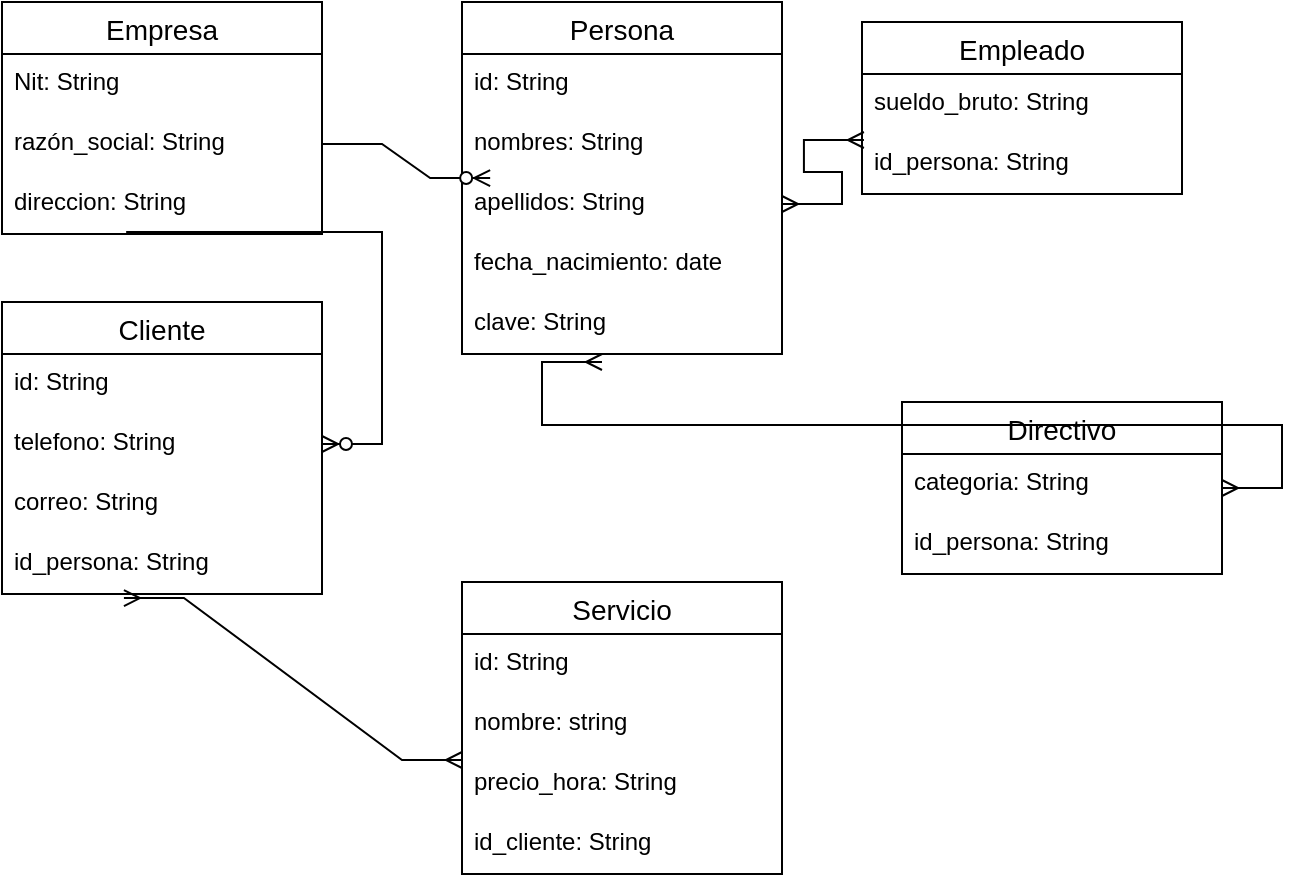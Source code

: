 <mxfile version="20.4.1" type="github"><diagram id="1xkqf91_nlWIGy7i5uqU" name="Página-1"><mxGraphModel dx="781" dy="474" grid="1" gridSize="10" guides="1" tooltips="1" connect="1" arrows="1" fold="1" page="1" pageScale="1" pageWidth="827" pageHeight="1169" math="0" shadow="0"><root><mxCell id="0"/><mxCell id="1" parent="0"/><mxCell id="wdgPo3weZ_US-8FufRD4-1" value="Empresa" style="swimlane;fontStyle=0;childLayout=stackLayout;horizontal=1;startSize=26;horizontalStack=0;resizeParent=1;resizeParentMax=0;resizeLast=0;collapsible=1;marginBottom=0;align=center;fontSize=14;" parent="1" vertex="1"><mxGeometry x="80" y="50" width="160" height="116" as="geometry"/></mxCell><mxCell id="wdgPo3weZ_US-8FufRD4-2" value="Nit: String" style="text;strokeColor=none;fillColor=none;spacingLeft=4;spacingRight=4;overflow=hidden;rotatable=0;points=[[0,0.5],[1,0.5]];portConstraint=eastwest;fontSize=12;" parent="wdgPo3weZ_US-8FufRD4-1" vertex="1"><mxGeometry y="26" width="160" height="30" as="geometry"/></mxCell><mxCell id="wdgPo3weZ_US-8FufRD4-3" value="razón_social: String" style="text;strokeColor=none;fillColor=none;spacingLeft=4;spacingRight=4;overflow=hidden;rotatable=0;points=[[0,0.5],[1,0.5]];portConstraint=eastwest;fontSize=12;" parent="wdgPo3weZ_US-8FufRD4-1" vertex="1"><mxGeometry y="56" width="160" height="30" as="geometry"/></mxCell><mxCell id="wdgPo3weZ_US-8FufRD4-4" value="direccion: String" style="text;strokeColor=none;fillColor=none;spacingLeft=4;spacingRight=4;overflow=hidden;rotatable=0;points=[[0,0.5],[1,0.5]];portConstraint=eastwest;fontSize=12;" parent="wdgPo3weZ_US-8FufRD4-1" vertex="1"><mxGeometry y="86" width="160" height="30" as="geometry"/></mxCell><mxCell id="wdgPo3weZ_US-8FufRD4-5" value="Persona" style="swimlane;fontStyle=0;childLayout=stackLayout;horizontal=1;startSize=26;horizontalStack=0;resizeParent=1;resizeParentMax=0;resizeLast=0;collapsible=1;marginBottom=0;align=center;fontSize=14;" parent="1" vertex="1"><mxGeometry x="310" y="50" width="160" height="176" as="geometry"/></mxCell><mxCell id="wdgPo3weZ_US-8FufRD4-6" value="id: String" style="text;strokeColor=none;fillColor=none;spacingLeft=4;spacingRight=4;overflow=hidden;rotatable=0;points=[[0,0.5],[1,0.5]];portConstraint=eastwest;fontSize=12;" parent="wdgPo3weZ_US-8FufRD4-5" vertex="1"><mxGeometry y="26" width="160" height="30" as="geometry"/></mxCell><mxCell id="wdgPo3weZ_US-8FufRD4-7" value="nombres: String" style="text;strokeColor=none;fillColor=none;spacingLeft=4;spacingRight=4;overflow=hidden;rotatable=0;points=[[0,0.5],[1,0.5]];portConstraint=eastwest;fontSize=12;" parent="wdgPo3weZ_US-8FufRD4-5" vertex="1"><mxGeometry y="56" width="160" height="30" as="geometry"/></mxCell><mxCell id="wdgPo3weZ_US-8FufRD4-8" value="apellidos: String" style="text;strokeColor=none;fillColor=none;spacingLeft=4;spacingRight=4;overflow=hidden;rotatable=0;points=[[0,0.5],[1,0.5]];portConstraint=eastwest;fontSize=12;" parent="wdgPo3weZ_US-8FufRD4-5" vertex="1"><mxGeometry y="86" width="160" height="30" as="geometry"/></mxCell><mxCell id="wdgPo3weZ_US-8FufRD4-21" value="fecha_nacimiento: date" style="text;strokeColor=none;fillColor=none;spacingLeft=4;spacingRight=4;overflow=hidden;rotatable=0;points=[[0,0.5],[1,0.5]];portConstraint=eastwest;fontSize=12;" parent="wdgPo3weZ_US-8FufRD4-5" vertex="1"><mxGeometry y="116" width="160" height="30" as="geometry"/></mxCell><mxCell id="wdgPo3weZ_US-8FufRD4-22" value="clave: String" style="text;strokeColor=none;fillColor=none;spacingLeft=4;spacingRight=4;overflow=hidden;rotatable=0;points=[[0,0.5],[1,0.5]];portConstraint=eastwest;fontSize=12;" parent="wdgPo3weZ_US-8FufRD4-5" vertex="1"><mxGeometry y="146" width="160" height="30" as="geometry"/></mxCell><mxCell id="wdgPo3weZ_US-8FufRD4-9" value="Empleado" style="swimlane;fontStyle=0;childLayout=stackLayout;horizontal=1;startSize=26;horizontalStack=0;resizeParent=1;resizeParentMax=0;resizeLast=0;collapsible=1;marginBottom=0;align=center;fontSize=14;" parent="1" vertex="1"><mxGeometry x="510" y="60" width="160" height="86" as="geometry"/></mxCell><mxCell id="wdgPo3weZ_US-8FufRD4-10" value="sueldo_bruto: String" style="text;strokeColor=none;fillColor=none;spacingLeft=4;spacingRight=4;overflow=hidden;rotatable=0;points=[[0,0.5],[1,0.5]];portConstraint=eastwest;fontSize=12;" parent="wdgPo3weZ_US-8FufRD4-9" vertex="1"><mxGeometry y="26" width="160" height="30" as="geometry"/></mxCell><mxCell id="wdgPo3weZ_US-8FufRD4-11" value="id_persona: String" style="text;strokeColor=none;fillColor=none;spacingLeft=4;spacingRight=4;overflow=hidden;rotatable=0;points=[[0,0.5],[1,0.5]];portConstraint=eastwest;fontSize=12;" parent="wdgPo3weZ_US-8FufRD4-9" vertex="1"><mxGeometry y="56" width="160" height="30" as="geometry"/></mxCell><mxCell id="wdgPo3weZ_US-8FufRD4-13" value="Cliente" style="swimlane;fontStyle=0;childLayout=stackLayout;horizontal=1;startSize=26;horizontalStack=0;resizeParent=1;resizeParentMax=0;resizeLast=0;collapsible=1;marginBottom=0;align=center;fontSize=14;" parent="1" vertex="1"><mxGeometry x="80" y="200" width="160" height="146" as="geometry"/></mxCell><mxCell id="wdgPo3weZ_US-8FufRD4-14" value="id: String" style="text;strokeColor=none;fillColor=none;spacingLeft=4;spacingRight=4;overflow=hidden;rotatable=0;points=[[0,0.5],[1,0.5]];portConstraint=eastwest;fontSize=12;" parent="wdgPo3weZ_US-8FufRD4-13" vertex="1"><mxGeometry y="26" width="160" height="30" as="geometry"/></mxCell><mxCell id="wdgPo3weZ_US-8FufRD4-15" value="telefono: String" style="text;strokeColor=none;fillColor=none;spacingLeft=4;spacingRight=4;overflow=hidden;rotatable=0;points=[[0,0.5],[1,0.5]];portConstraint=eastwest;fontSize=12;" parent="wdgPo3weZ_US-8FufRD4-13" vertex="1"><mxGeometry y="56" width="160" height="30" as="geometry"/></mxCell><mxCell id="wdgPo3weZ_US-8FufRD4-16" value="correo: String" style="text;strokeColor=none;fillColor=none;spacingLeft=4;spacingRight=4;overflow=hidden;rotatable=0;points=[[0,0.5],[1,0.5]];portConstraint=eastwest;fontSize=12;" parent="wdgPo3weZ_US-8FufRD4-13" vertex="1"><mxGeometry y="86" width="160" height="30" as="geometry"/></mxCell><mxCell id="wdgPo3weZ_US-8FufRD4-23" value="id_persona: String" style="text;strokeColor=none;fillColor=none;spacingLeft=4;spacingRight=4;overflow=hidden;rotatable=0;points=[[0,0.5],[1,0.5]];portConstraint=eastwest;fontSize=12;" parent="wdgPo3weZ_US-8FufRD4-13" vertex="1"><mxGeometry y="116" width="160" height="30" as="geometry"/></mxCell><mxCell id="wdgPo3weZ_US-8FufRD4-17" value="Directivo" style="swimlane;fontStyle=0;childLayout=stackLayout;horizontal=1;startSize=26;horizontalStack=0;resizeParent=1;resizeParentMax=0;resizeLast=0;collapsible=1;marginBottom=0;align=center;fontSize=14;" parent="1" vertex="1"><mxGeometry x="530" y="250" width="160" height="86" as="geometry"/></mxCell><mxCell id="wdgPo3weZ_US-8FufRD4-18" value="categoria: String" style="text;strokeColor=none;fillColor=none;spacingLeft=4;spacingRight=4;overflow=hidden;rotatable=0;points=[[0,0.5],[1,0.5]];portConstraint=eastwest;fontSize=12;" parent="wdgPo3weZ_US-8FufRD4-17" vertex="1"><mxGeometry y="26" width="160" height="30" as="geometry"/></mxCell><mxCell id="wdgPo3weZ_US-8FufRD4-19" value="id_persona: String" style="text;strokeColor=none;fillColor=none;spacingLeft=4;spacingRight=4;overflow=hidden;rotatable=0;points=[[0,0.5],[1,0.5]];portConstraint=eastwest;fontSize=12;" parent="wdgPo3weZ_US-8FufRD4-17" vertex="1"><mxGeometry y="56" width="160" height="30" as="geometry"/></mxCell><mxCell id="wdgPo3weZ_US-8FufRD4-24" value="" style="edgeStyle=entityRelationEdgeStyle;fontSize=12;html=1;endArrow=ERzeroToMany;endFill=1;rounded=0;exitX=1;exitY=0.5;exitDx=0;exitDy=0;entryX=0.088;entryY=0.067;entryDx=0;entryDy=0;entryPerimeter=0;" parent="1" source="wdgPo3weZ_US-8FufRD4-3" target="wdgPo3weZ_US-8FufRD4-8" edge="1"><mxGeometry width="100" height="100" relative="1" as="geometry"><mxPoint x="390" y="300" as="sourcePoint"/><mxPoint x="490" y="200" as="targetPoint"/></mxGeometry></mxCell><mxCell id="wdgPo3weZ_US-8FufRD4-32" value="" style="edgeStyle=entityRelationEdgeStyle;fontSize=12;html=1;endArrow=ERzeroToMany;endFill=1;rounded=0;exitX=0.388;exitY=0.967;exitDx=0;exitDy=0;exitPerimeter=0;" parent="1" source="wdgPo3weZ_US-8FufRD4-4" target="wdgPo3weZ_US-8FufRD4-15" edge="1"><mxGeometry width="100" height="100" relative="1" as="geometry"><mxPoint x="250" y="120" as="sourcePoint"/><mxPoint x="490" y="200" as="targetPoint"/></mxGeometry></mxCell><mxCell id="wdgPo3weZ_US-8FufRD4-34" value="" style="edgeStyle=entityRelationEdgeStyle;fontSize=12;html=1;endArrow=ERmany;startArrow=ERmany;rounded=0;entryX=0.006;entryY=0.1;entryDx=0;entryDy=0;entryPerimeter=0;exitX=1;exitY=0.5;exitDx=0;exitDy=0;" parent="1" source="wdgPo3weZ_US-8FufRD4-8" target="wdgPo3weZ_US-8FufRD4-11" edge="1"><mxGeometry width="100" height="100" relative="1" as="geometry"><mxPoint x="390" y="300" as="sourcePoint"/><mxPoint x="490" y="200" as="targetPoint"/></mxGeometry></mxCell><mxCell id="wdgPo3weZ_US-8FufRD4-35" value="" style="edgeStyle=entityRelationEdgeStyle;fontSize=12;html=1;endArrow=ERmany;startArrow=ERmany;rounded=0;" parent="1" source="wdgPo3weZ_US-8FufRD4-17" edge="1"><mxGeometry width="100" height="100" relative="1" as="geometry"><mxPoint x="390" y="300" as="sourcePoint"/><mxPoint x="380" y="230" as="targetPoint"/></mxGeometry></mxCell><mxCell id="8OQaPaorarSYT8WIR6fb-1" value="Servicio" style="swimlane;fontStyle=0;childLayout=stackLayout;horizontal=1;startSize=26;horizontalStack=0;resizeParent=1;resizeParentMax=0;resizeLast=0;collapsible=1;marginBottom=0;align=center;fontSize=14;" parent="1" vertex="1"><mxGeometry x="310" y="340" width="160" height="146" as="geometry"/></mxCell><mxCell id="8OQaPaorarSYT8WIR6fb-2" value="id: String" style="text;strokeColor=none;fillColor=none;spacingLeft=4;spacingRight=4;overflow=hidden;rotatable=0;points=[[0,0.5],[1,0.5]];portConstraint=eastwest;fontSize=12;" parent="8OQaPaorarSYT8WIR6fb-1" vertex="1"><mxGeometry y="26" width="160" height="30" as="geometry"/></mxCell><mxCell id="8OQaPaorarSYT8WIR6fb-3" value="nombre: string" style="text;strokeColor=none;fillColor=none;spacingLeft=4;spacingRight=4;overflow=hidden;rotatable=0;points=[[0,0.5],[1,0.5]];portConstraint=eastwest;fontSize=12;" parent="8OQaPaorarSYT8WIR6fb-1" vertex="1"><mxGeometry y="56" width="160" height="30" as="geometry"/></mxCell><mxCell id="8OQaPaorarSYT8WIR6fb-4" value="precio_hora: String" style="text;strokeColor=none;fillColor=none;spacingLeft=4;spacingRight=4;overflow=hidden;rotatable=0;points=[[0,0.5],[1,0.5]];portConstraint=eastwest;fontSize=12;" parent="8OQaPaorarSYT8WIR6fb-1" vertex="1"><mxGeometry y="86" width="160" height="30" as="geometry"/></mxCell><mxCell id="8OQaPaorarSYT8WIR6fb-5" value="id_cliente: String" style="text;strokeColor=none;fillColor=none;spacingLeft=4;spacingRight=4;overflow=hidden;rotatable=0;points=[[0,0.5],[1,0.5]];portConstraint=eastwest;fontSize=12;" parent="8OQaPaorarSYT8WIR6fb-1" vertex="1"><mxGeometry y="116" width="160" height="30" as="geometry"/></mxCell><mxCell id="8OQaPaorarSYT8WIR6fb-6" value="" style="edgeStyle=entityRelationEdgeStyle;fontSize=12;html=1;endArrow=ERmany;startArrow=ERmany;rounded=0;exitX=0.381;exitY=1.067;exitDx=0;exitDy=0;exitPerimeter=0;entryX=0;entryY=0.1;entryDx=0;entryDy=0;entryPerimeter=0;" parent="1" source="wdgPo3weZ_US-8FufRD4-23" target="8OQaPaorarSYT8WIR6fb-4" edge="1"><mxGeometry width="100" height="100" relative="1" as="geometry"><mxPoint x="350" y="300" as="sourcePoint"/><mxPoint x="450" y="200" as="targetPoint"/></mxGeometry></mxCell></root></mxGraphModel></diagram></mxfile>